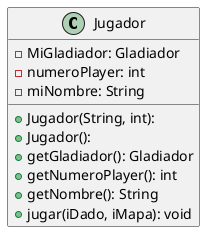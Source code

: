 @startuml

skinparam linetype ortho

class Jugador {
  + Jugador(String, int):
  + Jugador():
  - MiGladiador: Gladiador
  - numeroPlayer: int
  - miNombre: String
  + getGladiador(): Gladiador
  + getNumeroPlayer(): int
  + getNombre(): String
  + jugar(iDado, iMapa): void
}

@enduml

